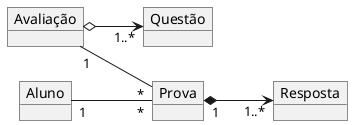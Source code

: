 @startuml mod05ima12
object "Avaliação" as av
object "Questão" as qu
object "Aluno" as al
object "Prova" as pr
object "Resposta" as re
left to right direction
av o-->"1..*"qu
av "1"--"*" pr
al "1"--"*" pr
pr "1"*-->"1..*"re
@enduml